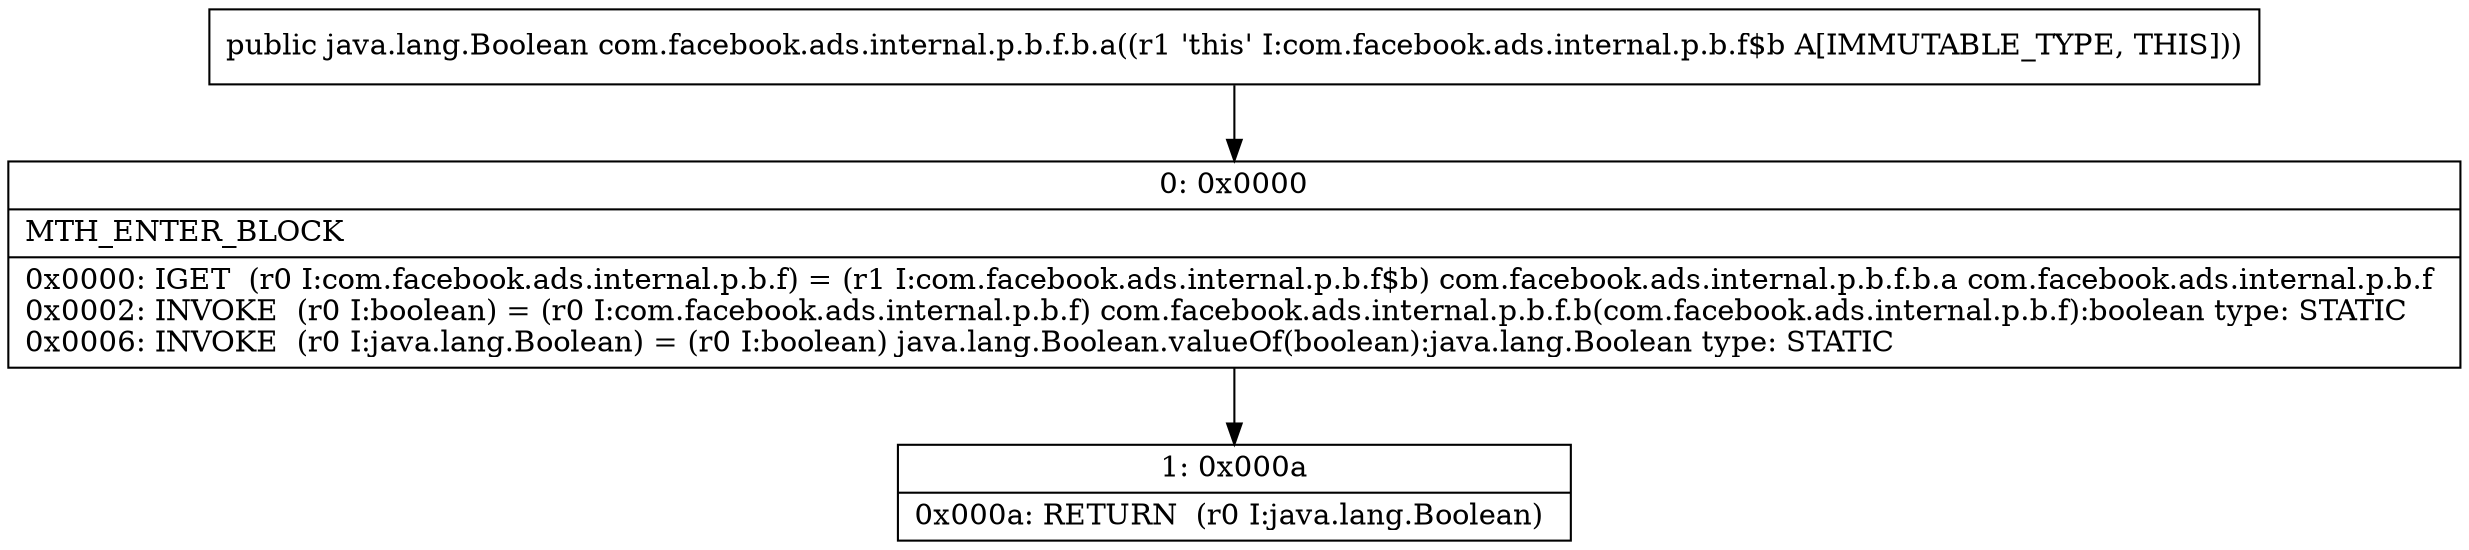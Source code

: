 digraph "CFG forcom.facebook.ads.internal.p.b.f.b.a()Ljava\/lang\/Boolean;" {
Node_0 [shape=record,label="{0\:\ 0x0000|MTH_ENTER_BLOCK\l|0x0000: IGET  (r0 I:com.facebook.ads.internal.p.b.f) = (r1 I:com.facebook.ads.internal.p.b.f$b) com.facebook.ads.internal.p.b.f.b.a com.facebook.ads.internal.p.b.f \l0x0002: INVOKE  (r0 I:boolean) = (r0 I:com.facebook.ads.internal.p.b.f) com.facebook.ads.internal.p.b.f.b(com.facebook.ads.internal.p.b.f):boolean type: STATIC \l0x0006: INVOKE  (r0 I:java.lang.Boolean) = (r0 I:boolean) java.lang.Boolean.valueOf(boolean):java.lang.Boolean type: STATIC \l}"];
Node_1 [shape=record,label="{1\:\ 0x000a|0x000a: RETURN  (r0 I:java.lang.Boolean) \l}"];
MethodNode[shape=record,label="{public java.lang.Boolean com.facebook.ads.internal.p.b.f.b.a((r1 'this' I:com.facebook.ads.internal.p.b.f$b A[IMMUTABLE_TYPE, THIS])) }"];
MethodNode -> Node_0;
Node_0 -> Node_1;
}

